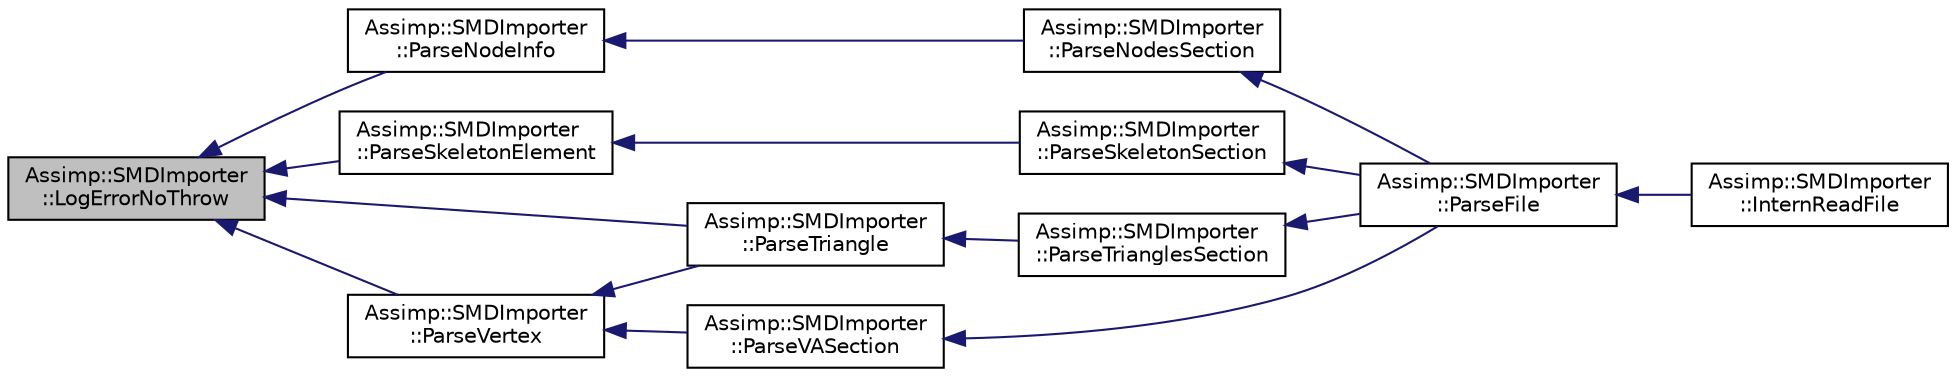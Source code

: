 digraph "Assimp::SMDImporter::LogErrorNoThrow"
{
  edge [fontname="Helvetica",fontsize="10",labelfontname="Helvetica",labelfontsize="10"];
  node [fontname="Helvetica",fontsize="10",shape=record];
  rankdir="LR";
  Node1 [label="Assimp::SMDImporter\l::LogErrorNoThrow",height=0.2,width=0.4,color="black", fillcolor="grey75", style="filled", fontcolor="black"];
  Node1 -> Node2 [dir="back",color="midnightblue",fontsize="10",style="solid",fontname="Helvetica"];
  Node2 [label="Assimp::SMDImporter\l::ParseNodeInfo",height=0.2,width=0.4,color="black", fillcolor="white", style="filled",URL="$class_assimp_1_1_s_m_d_importer.html#a918fc8e35627d7186f21ef000049df07"];
  Node2 -> Node3 [dir="back",color="midnightblue",fontsize="10",style="solid",fontname="Helvetica"];
  Node3 [label="Assimp::SMDImporter\l::ParseNodesSection",height=0.2,width=0.4,color="black", fillcolor="white", style="filled",URL="$class_assimp_1_1_s_m_d_importer.html#a25a905bb3aeb4b3768386ef44a7a4ce1"];
  Node3 -> Node4 [dir="back",color="midnightblue",fontsize="10",style="solid",fontname="Helvetica"];
  Node4 [label="Assimp::SMDImporter\l::ParseFile",height=0.2,width=0.4,color="black", fillcolor="white", style="filled",URL="$class_assimp_1_1_s_m_d_importer.html#a4075b3c88e26fa5d812dee09c4021223"];
  Node4 -> Node5 [dir="back",color="midnightblue",fontsize="10",style="solid",fontname="Helvetica"];
  Node5 [label="Assimp::SMDImporter\l::InternReadFile",height=0.2,width=0.4,color="black", fillcolor="white", style="filled",URL="$class_assimp_1_1_s_m_d_importer.html#a4f1ad132927d8077a231228223b392eb"];
  Node1 -> Node6 [dir="back",color="midnightblue",fontsize="10",style="solid",fontname="Helvetica"];
  Node6 [label="Assimp::SMDImporter\l::ParseSkeletonElement",height=0.2,width=0.4,color="black", fillcolor="white", style="filled",URL="$class_assimp_1_1_s_m_d_importer.html#a7175ec143cbb133e3586de28dcf0e857"];
  Node6 -> Node7 [dir="back",color="midnightblue",fontsize="10",style="solid",fontname="Helvetica"];
  Node7 [label="Assimp::SMDImporter\l::ParseSkeletonSection",height=0.2,width=0.4,color="black", fillcolor="white", style="filled",URL="$class_assimp_1_1_s_m_d_importer.html#af68b8664e8e3ed61c3feb4a6a51ae912"];
  Node7 -> Node4 [dir="back",color="midnightblue",fontsize="10",style="solid",fontname="Helvetica"];
  Node1 -> Node8 [dir="back",color="midnightblue",fontsize="10",style="solid",fontname="Helvetica"];
  Node8 [label="Assimp::SMDImporter\l::ParseTriangle",height=0.2,width=0.4,color="black", fillcolor="white", style="filled",URL="$class_assimp_1_1_s_m_d_importer.html#a220c7c5a0c1014fa47c18a2d92a17791"];
  Node8 -> Node9 [dir="back",color="midnightblue",fontsize="10",style="solid",fontname="Helvetica"];
  Node9 [label="Assimp::SMDImporter\l::ParseTrianglesSection",height=0.2,width=0.4,color="black", fillcolor="white", style="filled",URL="$class_assimp_1_1_s_m_d_importer.html#a0dd80205c4b35fbade3d38da409c8738"];
  Node9 -> Node4 [dir="back",color="midnightblue",fontsize="10",style="solid",fontname="Helvetica"];
  Node1 -> Node10 [dir="back",color="midnightblue",fontsize="10",style="solid",fontname="Helvetica"];
  Node10 [label="Assimp::SMDImporter\l::ParseVertex",height=0.2,width=0.4,color="black", fillcolor="white", style="filled",URL="$class_assimp_1_1_s_m_d_importer.html#ad6228e5d706032985118ea4dc4ee1ed4"];
  Node10 -> Node11 [dir="back",color="midnightblue",fontsize="10",style="solid",fontname="Helvetica"];
  Node11 [label="Assimp::SMDImporter\l::ParseVASection",height=0.2,width=0.4,color="black", fillcolor="white", style="filled",URL="$class_assimp_1_1_s_m_d_importer.html#a735002509fc018d5fd3efb81c21da1d2"];
  Node11 -> Node4 [dir="back",color="midnightblue",fontsize="10",style="solid",fontname="Helvetica"];
  Node10 -> Node8 [dir="back",color="midnightblue",fontsize="10",style="solid",fontname="Helvetica"];
}
